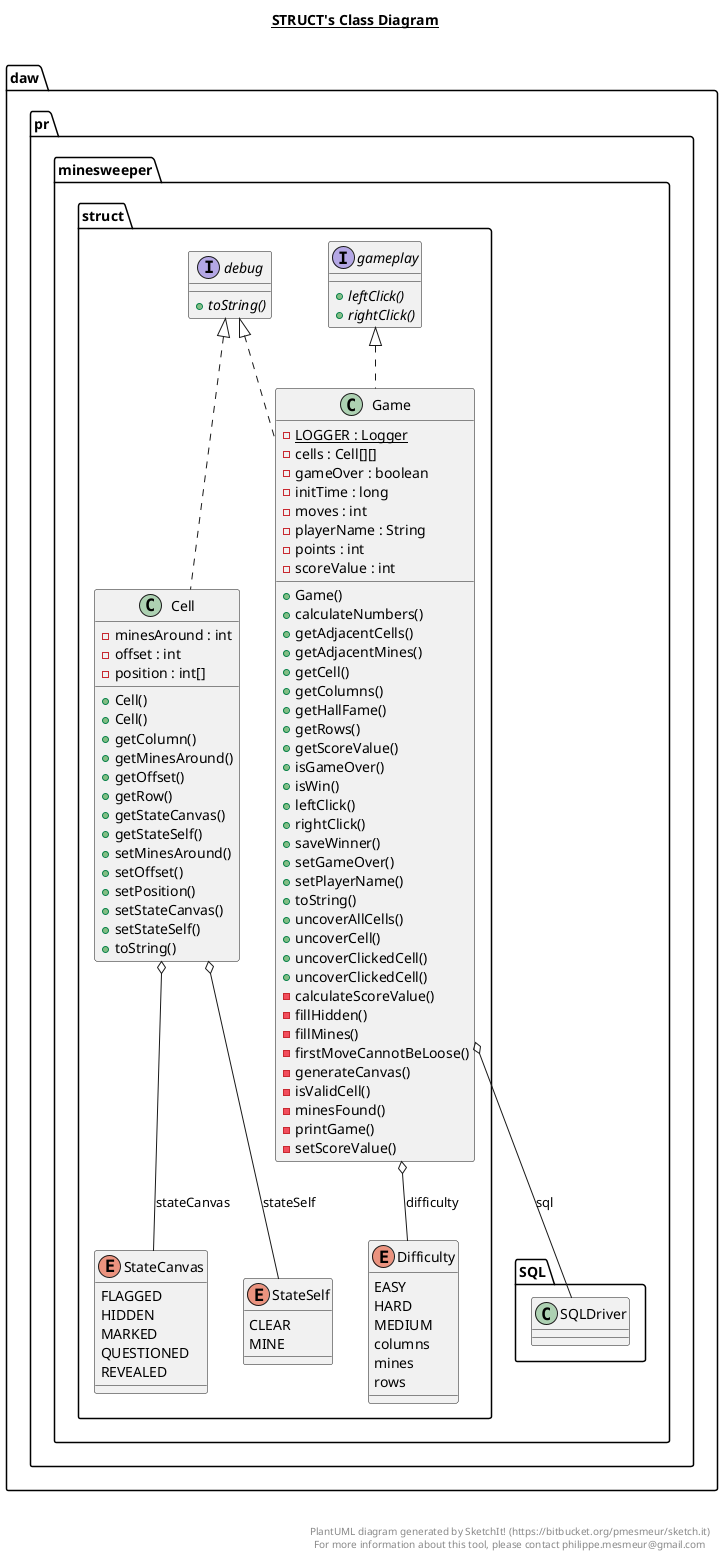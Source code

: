 @startuml

title __STRUCT's Class Diagram__\n

  namespace daw.pr.minesweeper {
    namespace struct {
      class daw.pr.minesweeper.struct.Cell {
          - minesAround : int
          - offset : int
          - position : int[]
          + Cell()
          + Cell()
          + getColumn()
          + getMinesAround()
          + getOffset()
          + getRow()
          + getStateCanvas()
          + getStateSelf()
          + setMinesAround()
          + setOffset()
          + setPosition()
          + setStateCanvas()
          + setStateSelf()
          + toString()
      }
    }
  }
  

  namespace daw.pr.minesweeper {
    namespace struct {
      enum Difficulty {
        EASY
        HARD
        MEDIUM
        columns
        mines
        rows
      }
    }
  }
  

  namespace daw.pr.minesweeper {
    namespace struct {
      class daw.pr.minesweeper.struct.Game {
          {static} - LOGGER : Logger
          - cells : Cell[][]
          - gameOver : boolean
          - initTime : long
          - moves : int
          - playerName : String
          - points : int
          - scoreValue : int
          + Game()
          + calculateNumbers()
          + getAdjacentCells()
          + getAdjacentMines()
          + getCell()
          + getColumns()
          + getHallFame()
          + getRows()
          + getScoreValue()
          + isGameOver()
          + isWin()
          + leftClick()
          + rightClick()
          + saveWinner()
          + setGameOver()
          + setPlayerName()
          + toString()
          + uncoverAllCells()
          + uncoverCell()
          + uncoverClickedCell()
          + uncoverClickedCell()
          - calculateScoreValue()
          - fillHidden()
          - fillMines()
          - firstMoveCannotBeLoose()
          - generateCanvas()
          - isValidCell()
          - minesFound()
          - printGame()
          - setScoreValue()
      }
    }
  }
  

  namespace daw.pr.minesweeper {
    namespace struct {
      enum StateCanvas {
        FLAGGED
        HIDDEN
        MARKED
        QUESTIONED
        REVEALED
      }
    }
  }
  

  namespace daw.pr.minesweeper {
    namespace struct {
      enum StateSelf {
        CLEAR
        MINE
      }
    }
  }
  

  namespace daw.pr.minesweeper {
    namespace struct {
      interface daw.pr.minesweeper.struct.debug {
          {abstract} + toString()
      }
    }
  }
  

  namespace daw.pr.minesweeper {
    namespace struct {
      interface daw.pr.minesweeper.struct.gameplay {
          {abstract} + leftClick()
          {abstract} + rightClick()
      }
    }
  }
  

  daw.pr.minesweeper.struct.Cell .up.|> daw.pr.minesweeper.struct.debug
  daw.pr.minesweeper.struct.Cell o-- daw.pr.minesweeper.struct.StateCanvas : stateCanvas
  daw.pr.minesweeper.struct.Cell o-- daw.pr.minesweeper.struct.StateSelf : stateSelf
  daw.pr.minesweeper.struct.Game .up.|> daw.pr.minesweeper.struct.debug
  daw.pr.minesweeper.struct.Game .up.|> daw.pr.minesweeper.struct.gameplay
  daw.pr.minesweeper.struct.Game o-- daw.pr.minesweeper.struct.Difficulty : difficulty
  daw.pr.minesweeper.struct.Game o-- daw.pr.minesweeper.SQL.SQLDriver : sql


right footer


PlantUML diagram generated by SketchIt! (https://bitbucket.org/pmesmeur/sketch.it)
For more information about this tool, please contact philippe.mesmeur@gmail.com
endfooter

@enduml
